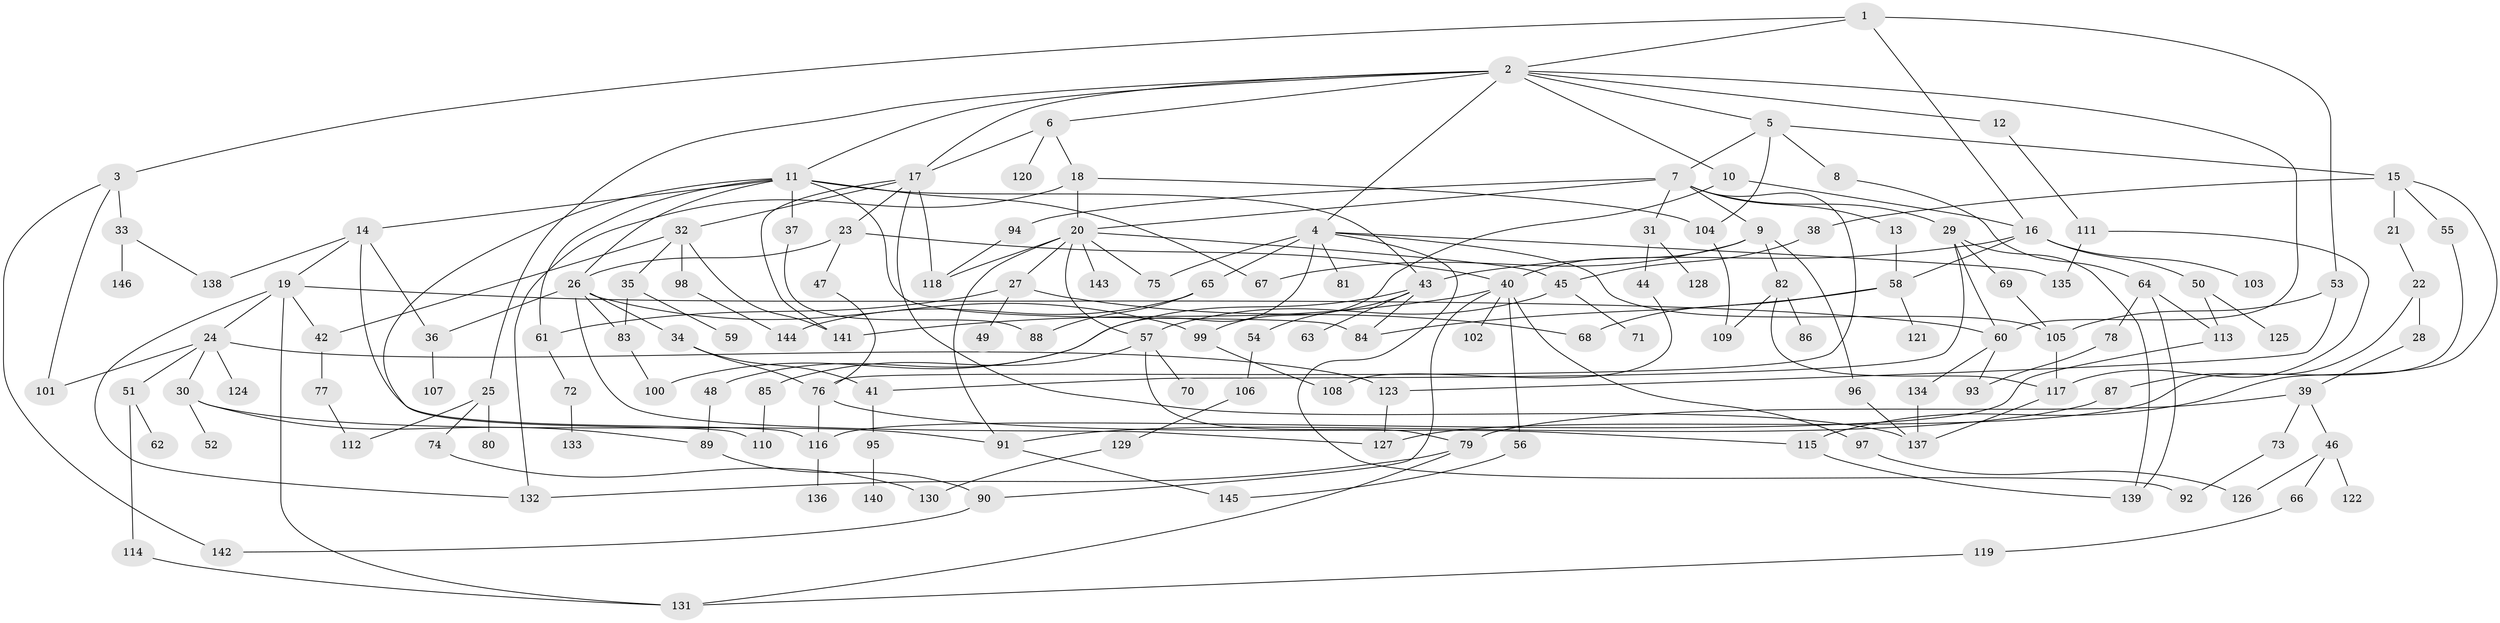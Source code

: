 // coarse degree distribution, {4: 0.11764705882352941, 12: 0.0196078431372549, 8: 0.0392156862745098, 6: 0.06862745098039216, 2: 0.30392156862745096, 5: 0.0392156862745098, 13: 0.00980392156862745, 7: 0.0196078431372549, 9: 0.0196078431372549, 3: 0.1568627450980392, 1: 0.20588235294117646}
// Generated by graph-tools (version 1.1) at 2025/16/03/04/25 18:16:50]
// undirected, 146 vertices, 216 edges
graph export_dot {
graph [start="1"]
  node [color=gray90,style=filled];
  1;
  2;
  3;
  4;
  5;
  6;
  7;
  8;
  9;
  10;
  11;
  12;
  13;
  14;
  15;
  16;
  17;
  18;
  19;
  20;
  21;
  22;
  23;
  24;
  25;
  26;
  27;
  28;
  29;
  30;
  31;
  32;
  33;
  34;
  35;
  36;
  37;
  38;
  39;
  40;
  41;
  42;
  43;
  44;
  45;
  46;
  47;
  48;
  49;
  50;
  51;
  52;
  53;
  54;
  55;
  56;
  57;
  58;
  59;
  60;
  61;
  62;
  63;
  64;
  65;
  66;
  67;
  68;
  69;
  70;
  71;
  72;
  73;
  74;
  75;
  76;
  77;
  78;
  79;
  80;
  81;
  82;
  83;
  84;
  85;
  86;
  87;
  88;
  89;
  90;
  91;
  92;
  93;
  94;
  95;
  96;
  97;
  98;
  99;
  100;
  101;
  102;
  103;
  104;
  105;
  106;
  107;
  108;
  109;
  110;
  111;
  112;
  113;
  114;
  115;
  116;
  117;
  118;
  119;
  120;
  121;
  122;
  123;
  124;
  125;
  126;
  127;
  128;
  129;
  130;
  131;
  132;
  133;
  134;
  135;
  136;
  137;
  138;
  139;
  140;
  141;
  142;
  143;
  144;
  145;
  146;
  1 -- 2;
  1 -- 3;
  1 -- 16;
  1 -- 53;
  2 -- 4;
  2 -- 5;
  2 -- 6;
  2 -- 10;
  2 -- 11;
  2 -- 12;
  2 -- 25;
  2 -- 60;
  2 -- 17;
  3 -- 33;
  3 -- 101;
  3 -- 142;
  4 -- 48;
  4 -- 65;
  4 -- 75;
  4 -- 81;
  4 -- 105;
  4 -- 135;
  4 -- 92;
  5 -- 7;
  5 -- 8;
  5 -- 15;
  5 -- 104;
  6 -- 17;
  6 -- 18;
  6 -- 120;
  7 -- 9;
  7 -- 13;
  7 -- 29;
  7 -- 31;
  7 -- 76;
  7 -- 94;
  7 -- 20;
  8 -- 64;
  9 -- 40;
  9 -- 67;
  9 -- 82;
  9 -- 96;
  10 -- 99;
  10 -- 16;
  11 -- 14;
  11 -- 37;
  11 -- 43;
  11 -- 110;
  11 -- 61;
  11 -- 84;
  11 -- 26;
  11 -- 67;
  12 -- 111;
  13 -- 58;
  14 -- 19;
  14 -- 36;
  14 -- 116;
  14 -- 138;
  15 -- 21;
  15 -- 38;
  15 -- 55;
  15 -- 115;
  16 -- 50;
  16 -- 103;
  16 -- 58;
  16 -- 43;
  17 -- 23;
  17 -- 32;
  17 -- 118;
  17 -- 137;
  17 -- 141;
  18 -- 20;
  18 -- 104;
  18 -- 132;
  19 -- 24;
  19 -- 131;
  19 -- 132;
  19 -- 42;
  19 -- 60;
  20 -- 27;
  20 -- 143;
  20 -- 57;
  20 -- 45;
  20 -- 118;
  20 -- 91;
  20 -- 75;
  21 -- 22;
  22 -- 28;
  22 -- 87;
  23 -- 26;
  23 -- 47;
  23 -- 40;
  24 -- 30;
  24 -- 51;
  24 -- 124;
  24 -- 101;
  24 -- 123;
  25 -- 74;
  25 -- 80;
  25 -- 112;
  26 -- 34;
  26 -- 83;
  26 -- 99;
  26 -- 127;
  26 -- 36;
  27 -- 49;
  27 -- 61;
  27 -- 68;
  28 -- 39;
  29 -- 41;
  29 -- 60;
  29 -- 69;
  29 -- 139;
  30 -- 52;
  30 -- 89;
  30 -- 91;
  31 -- 44;
  31 -- 128;
  32 -- 35;
  32 -- 42;
  32 -- 98;
  32 -- 141;
  33 -- 138;
  33 -- 146;
  34 -- 76;
  34 -- 41;
  35 -- 59;
  35 -- 83;
  36 -- 107;
  37 -- 88;
  38 -- 45;
  39 -- 46;
  39 -- 73;
  39 -- 79;
  40 -- 56;
  40 -- 90;
  40 -- 97;
  40 -- 102;
  40 -- 141;
  41 -- 95;
  42 -- 77;
  43 -- 54;
  43 -- 63;
  43 -- 84;
  43 -- 100;
  44 -- 108;
  45 -- 57;
  45 -- 71;
  46 -- 66;
  46 -- 122;
  46 -- 126;
  47 -- 76;
  48 -- 89;
  50 -- 125;
  50 -- 113;
  51 -- 62;
  51 -- 114;
  53 -- 123;
  53 -- 105;
  54 -- 106;
  55 -- 127;
  56 -- 145;
  57 -- 70;
  57 -- 85;
  57 -- 79;
  58 -- 68;
  58 -- 84;
  58 -- 121;
  60 -- 134;
  60 -- 93;
  61 -- 72;
  64 -- 78;
  64 -- 113;
  64 -- 139;
  65 -- 88;
  65 -- 144;
  66 -- 119;
  69 -- 105;
  72 -- 133;
  73 -- 92;
  74 -- 130;
  76 -- 116;
  76 -- 115;
  77 -- 112;
  78 -- 93;
  79 -- 132;
  79 -- 131;
  82 -- 86;
  82 -- 109;
  82 -- 117;
  83 -- 100;
  85 -- 110;
  87 -- 91;
  89 -- 90;
  90 -- 142;
  91 -- 145;
  94 -- 118;
  95 -- 140;
  96 -- 137;
  97 -- 126;
  98 -- 144;
  99 -- 108;
  104 -- 109;
  105 -- 117;
  106 -- 129;
  111 -- 117;
  111 -- 135;
  113 -- 116;
  114 -- 131;
  115 -- 139;
  116 -- 136;
  117 -- 137;
  119 -- 131;
  123 -- 127;
  129 -- 130;
  134 -- 137;
}
